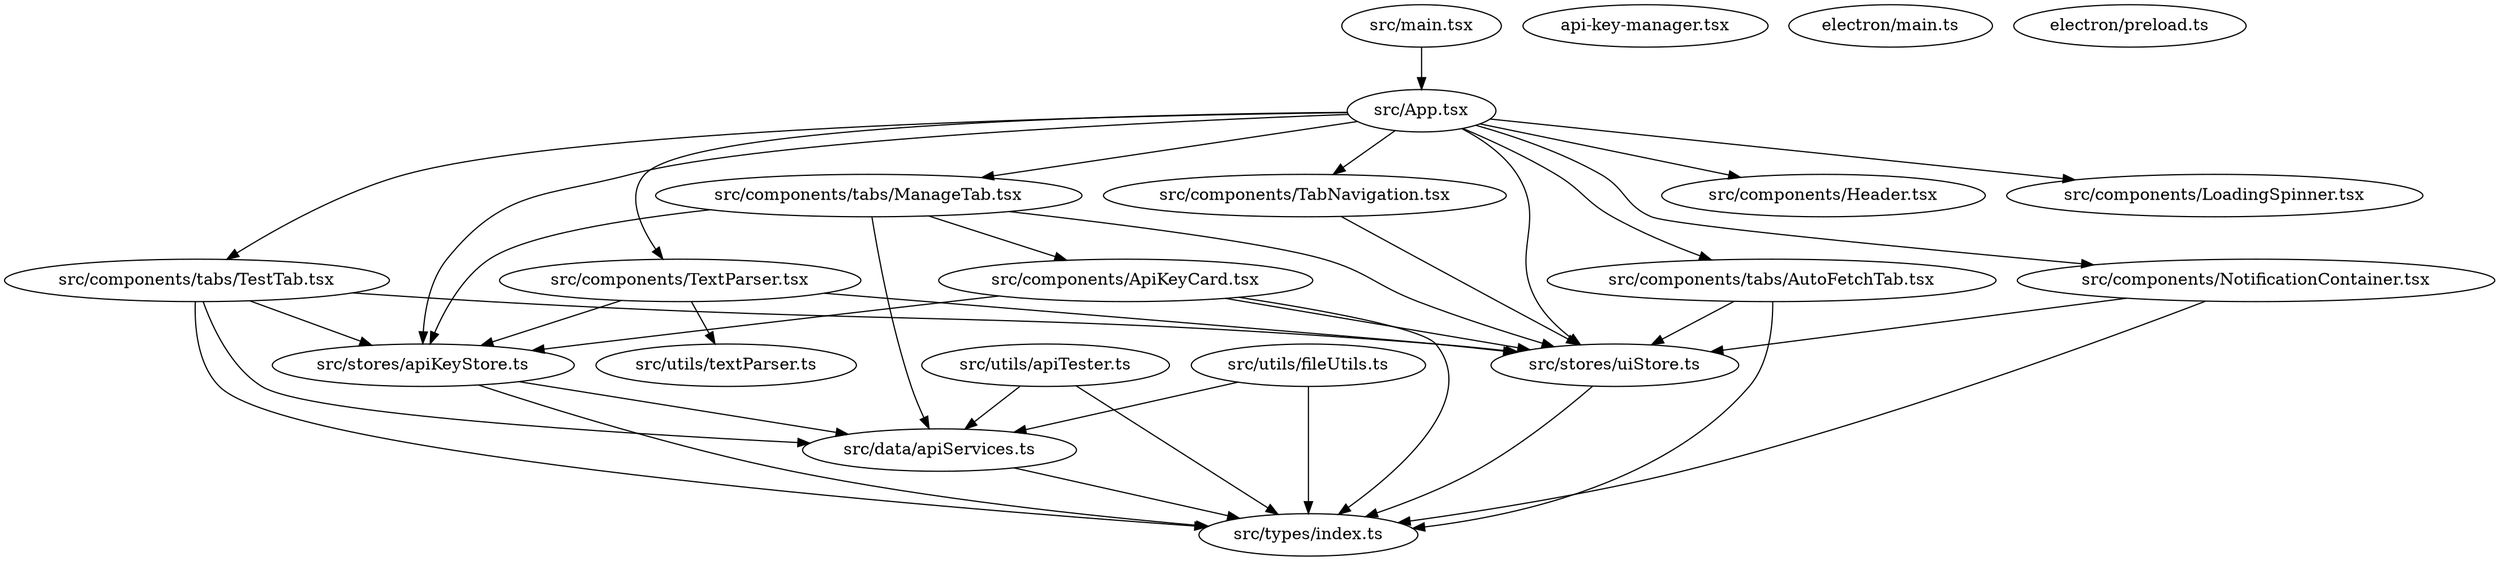 digraph dependencies {
  "src/main.tsx" -> "src/App.tsx";
  "src/App.tsx" -> "src/stores/apiKeyStore.ts";
  "src/App.tsx" -> "src/stores/uiStore.ts";
  "src/App.tsx" -> "src/components/Header.tsx";
  "src/App.tsx" -> "src/components/TabNavigation.tsx";
  "src/App.tsx" -> "src/components/tabs/ManageTab.tsx";
  "src/App.tsx" -> "src/components/tabs/AutoFetchTab.tsx";
  "src/App.tsx" -> "src/components/tabs/TestTab.tsx";
  "src/App.tsx" -> "src/components/TextParser.tsx";
  "src/App.tsx" -> "src/components/NotificationContainer.tsx";
  "src/App.tsx" -> "src/components/LoadingSpinner.tsx";
  "src/components/TabNavigation.tsx" -> "src/stores/uiStore.ts";
  "src/components/NotificationContainer.tsx" -> "src/stores/uiStore.ts";
  "src/components/NotificationContainer.tsx" -> "src/types/index.ts";
  "src/components/TextParser.tsx" -> "src/utils/textParser.ts";
  "src/components/TextParser.tsx" -> "src/stores/apiKeyStore.ts";
  "src/components/TextParser.tsx" -> "src/stores/uiStore.ts";
  "src/components/ApiKeyCard.tsx" -> "src/stores/apiKeyStore.ts";
  "src/components/ApiKeyCard.tsx" -> "src/stores/uiStore.ts";
  "src/components/ApiKeyCard.tsx" -> "src/types/index.ts";
  "src/components/tabs/ManageTab.tsx" -> "src/stores/apiKeyStore.ts";
  "src/components/tabs/ManageTab.tsx" -> "src/stores/uiStore.ts";
  "src/components/tabs/ManageTab.tsx" -> "src/components/ApiKeyCard.tsx";
  "src/components/tabs/ManageTab.tsx" -> "src/data/apiServices.ts";
  "src/components/tabs/AutoFetchTab.tsx" -> "src/stores/uiStore.ts";
  "src/components/tabs/AutoFetchTab.tsx" -> "src/types/index.ts";
  "src/components/tabs/TestTab.tsx" -> "src/stores/apiKeyStore.ts";
  "src/components/tabs/TestTab.tsx" -> "src/stores/uiStore.ts";
  "src/components/tabs/TestTab.tsx" -> "src/data/apiServices.ts";
  "src/components/tabs/TestTab.tsx" -> "src/types/index.ts";
  "src/stores/apiKeyStore.ts" -> "src/data/apiServices.ts";
  "src/stores/apiKeyStore.ts" -> "src/types/index.ts";
  "src/stores/uiStore.ts" -> "src/types/index.ts";
  "src/utils/apiTester.ts" -> "src/data/apiServices.ts";
  "src/utils/apiTester.ts" -> "src/types/index.ts";
  "src/utils/fileUtils.ts" -> "src/data/apiServices.ts";
  "src/utils/fileUtils.ts" -> "src/types/index.ts";
  "src/data/apiServices.ts" -> "src/types/index.ts";
  "api-key-manager.tsx";
  "electron/main.ts";
  "electron/preload.ts";
}
